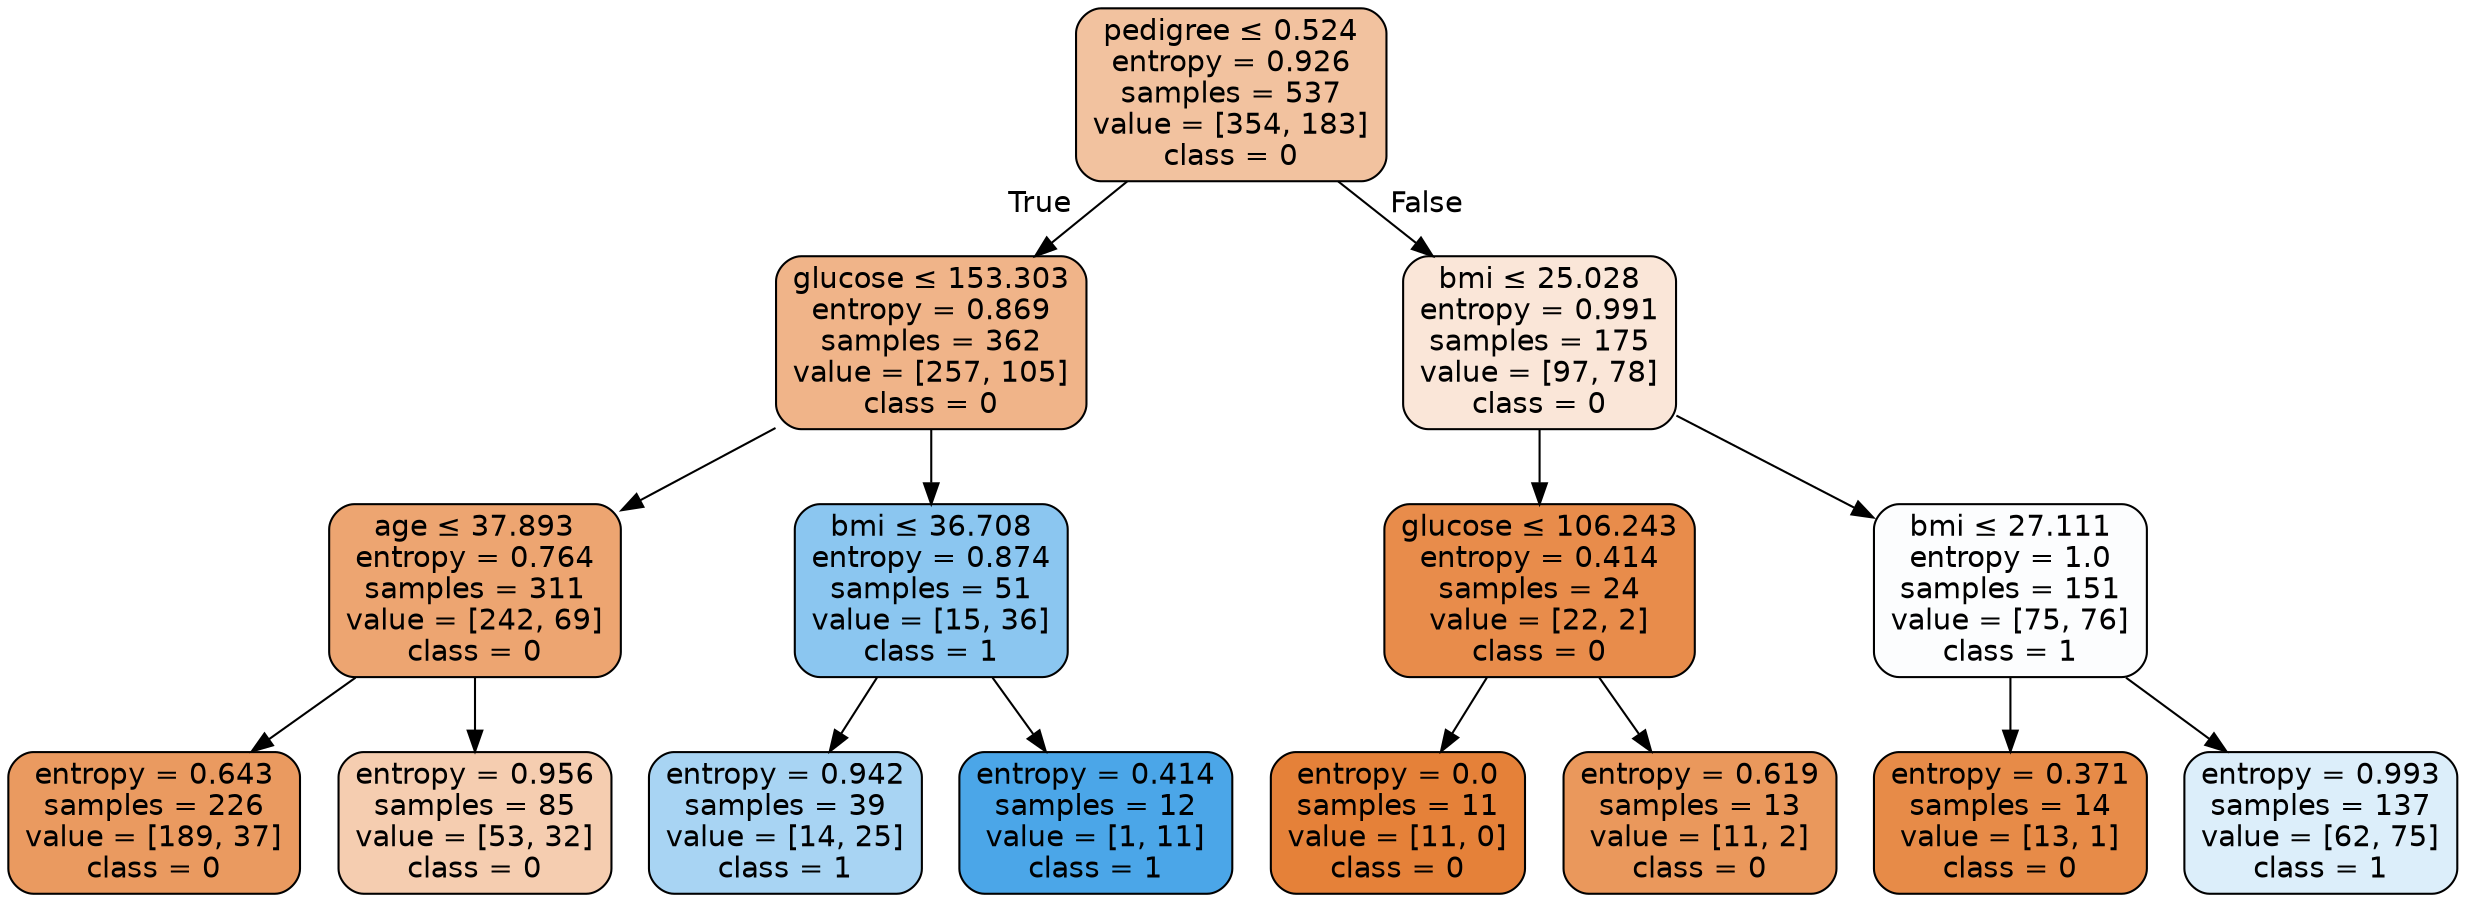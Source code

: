 digraph Tree {
node [shape=box, style="filled, rounded", color="black", fontname=helvetica] ;
edge [fontname=helvetica] ;
0 [label=<pedigree &le; 0.524<br/>entropy = 0.926<br/>samples = 537<br/>value = [354, 183]<br/>class = 0>, fillcolor="#e581397b"] ;
1 [label=<glucose &le; 153.303<br/>entropy = 0.869<br/>samples = 362<br/>value = [257, 105]<br/>class = 0>, fillcolor="#e5813997"] ;
0 -> 1 [labeldistance=2.5, labelangle=45, headlabel="True"] ;
2 [label=<age &le; 37.893<br/>entropy = 0.764<br/>samples = 311<br/>value = [242, 69]<br/>class = 0>, fillcolor="#e58139b6"] ;
1 -> 2 ;
3 [label=<entropy = 0.643<br/>samples = 226<br/>value = [189, 37]<br/>class = 0>, fillcolor="#e58139cd"] ;
2 -> 3 ;
4 [label=<entropy = 0.956<br/>samples = 85<br/>value = [53, 32]<br/>class = 0>, fillcolor="#e5813965"] ;
2 -> 4 ;
5 [label=<bmi &le; 36.708<br/>entropy = 0.874<br/>samples = 51<br/>value = [15, 36]<br/>class = 1>, fillcolor="#399de595"] ;
1 -> 5 ;
6 [label=<entropy = 0.942<br/>samples = 39<br/>value = [14, 25]<br/>class = 1>, fillcolor="#399de570"] ;
5 -> 6 ;
7 [label=<entropy = 0.414<br/>samples = 12<br/>value = [1, 11]<br/>class = 1>, fillcolor="#399de5e8"] ;
5 -> 7 ;
8 [label=<bmi &le; 25.028<br/>entropy = 0.991<br/>samples = 175<br/>value = [97, 78]<br/>class = 0>, fillcolor="#e5813932"] ;
0 -> 8 [labeldistance=2.5, labelangle=-45, headlabel="False"] ;
9 [label=<glucose &le; 106.243<br/>entropy = 0.414<br/>samples = 24<br/>value = [22, 2]<br/>class = 0>, fillcolor="#e58139e8"] ;
8 -> 9 ;
10 [label=<entropy = 0.0<br/>samples = 11<br/>value = [11, 0]<br/>class = 0>, fillcolor="#e58139ff"] ;
9 -> 10 ;
11 [label=<entropy = 0.619<br/>samples = 13<br/>value = [11, 2]<br/>class = 0>, fillcolor="#e58139d1"] ;
9 -> 11 ;
12 [label=<bmi &le; 27.111<br/>entropy = 1.0<br/>samples = 151<br/>value = [75, 76]<br/>class = 1>, fillcolor="#399de503"] ;
8 -> 12 ;
13 [label=<entropy = 0.371<br/>samples = 14<br/>value = [13, 1]<br/>class = 0>, fillcolor="#e58139eb"] ;
12 -> 13 ;
14 [label=<entropy = 0.993<br/>samples = 137<br/>value = [62, 75]<br/>class = 1>, fillcolor="#399de52c"] ;
12 -> 14 ;
}